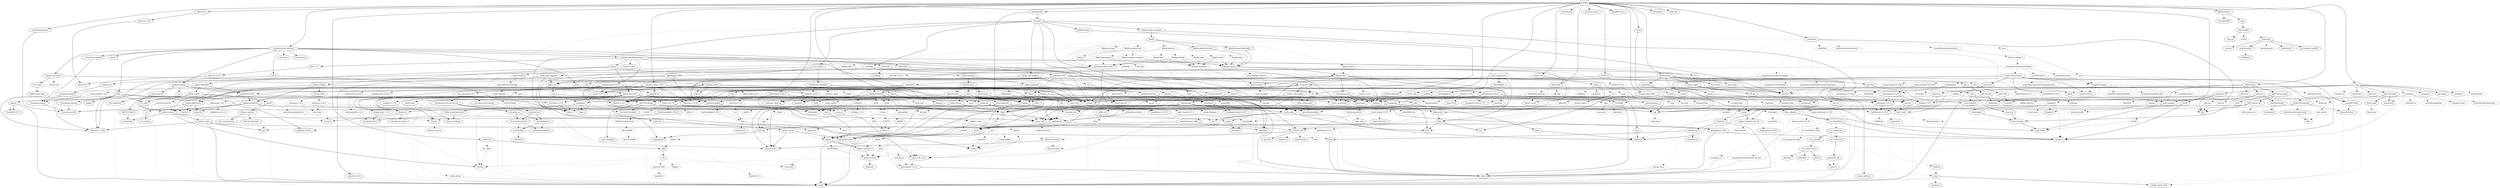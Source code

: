 digraph {
    0 [ label = "hermes" shape = box]
    1 [ label = "test_component" shape = box]
    2 [ label = "anyhow" ]
    3 [ label = "bip32" ]
    4 [ label = "bip39" ]
    5 [ label = "blake2b_simd" ]
    6 [ label = "blosc-src" ]
    7 [ label = "build-info" ]
    8 [ label = "cardano-blockchain-types" ]
    9 [ label = "cardano-chain-follower" ]
    10 [ label = "catalyst-types 0.0.6" ]
    11 [ label = "chrono" ]
    12 [ label = "chrono-tz" ]
    13 [ label = "clap" ]
    14 [ label = "console" ]
    15 [ label = "coset" ]
    16 [ label = "crossbeam-queue" ]
    17 [ label = "dashmap" ]
    18 [ label = "derive_more" ]
    19 [ label = "dirs 6.0.0" ]
    20 [ label = "ed25519-bip32" ]
    21 [ label = "ed25519-dalek" ]
    22 [ label = "hdf5-metno" ]
    23 [ label = "hermes-ipfs" ]
    24 [ label = "hex" ]
    25 [ label = "hex-literal" ]
    26 [ label = "hmac" ]
    27 [ label = "http-body-util" ]
    28 [ label = "hyper" ]
    29 [ label = "hyper-util" ]
    30 [ label = "iana-time-zone" ]
    31 [ label = "jsonschema" ]
    32 [ label = "libsqlite3-sys" ]
    33 [ label = "libtest-mimic" ]
    34 [ label = "num-traits" ]
    35 [ label = "num_cpus" ]
    36 [ label = "once_cell" ]
    37 [ label = "pbkdf2" ]
    38 [ label = "rand 0.9.2" ]
    39 [ label = "regex" ]
    40 [ label = "reqwest" ]
    41 [ label = "rustls 0.23.31" ]
    42 [ label = "rusty_ulid" ]
    43 [ label = "saffron" ]
    44 [ label = "serde" ]
    45 [ label = "serde_json" ]
    46 [ label = "sha2" ]
    47 [ label = "stringzilla" ]
    48 [ label = "temp-dir" ]
    49 [ label = "thiserror 2.0.16" ]
    50 [ label = "tokio" ]
    51 [ label = "tokio-rustls 0.26.2" ]
    52 [ label = "tracing" ]
    53 [ label = "tracing-subscriber" ]
    54 [ label = "url" ]
    55 [ label = "usvg" ]
    56 [ label = "uuid" ]
    57 [ label = "wasmtime" ]
    58 [ label = "webpki-roots 1.0.2" ]
    59 [ label = "x509-cert" ]
    60 [ label = "wit-bindgen" ]
    61 [ label = "bs58" ]
    62 [ label = "k256" style = dashed]
    63 [ label = "rand_core 0.6.4" ]
    64 [ label = "ripemd" ]
    65 [ label = "secp256k1" style = dashed]
    66 [ label = "subtle" ]
    67 [ label = "zeroize" ]
    68 [ label = "bitcoin_hashes" ]
    69 [ label = "unicode-normalization" style = dashed]
    70 [ label = "arrayref" ]
    71 [ label = "arrayvec" ]
    72 [ label = "constant_time_eq" ]
    73 [ label = "libz-sys" style = dashed]
    74 [ label = "lz4-sys" style = dashed]
    75 [ label = "zstd-sys" ]
    76 [ label = "bincode" style = dashed]
    77 [ label = "build-info-common" style = dashed]
    78 [ label = "catalyst-types 0.0.5" ]
    79 [ label = "cbork-utils" ]
    80 [ label = "dirs 5.0.1" ]
    81 [ label = "minicbor" ]
    82 [ label = "num-bigint" ]
    83 [ label = "ouroboros" ]
    84 [ label = "pallas" ]
    85 [ label = "strum 0.26.3" ]
    86 [ label = "cpu-time" ]
    87 [ label = "crossbeam-channel" ]
    88 [ label = "crossbeam-epoch" ]
    89 [ label = "crossbeam-skiplist" ]
    90 [ label = "futures" ]
    91 [ label = "hickory-resolver" ]
    92 [ label = "http" ]
    93 [ label = "humantime" ]
    94 [ label = "memx" ]
    95 [ label = "mithril-client" ]
    96 [ label = "moka" ]
    97 [ label = "pallas-crypto" ]
    98 [ label = "pallas-hardano" ]
    99 [ label = "rayon" ]
    100 [ label = "tar" ]
    101 [ label = "thiserror 1.0.69" ]
    102 [ label = "tracing-log" ]
    103 [ label = "ureq" ]
    104 [ label = "zstd" ]
    105 [ label = "base64-url" ]
    106 [ label = "fluent-uri" ]
    107 [ label = "orx-concurrent-vec" ]
    108 [ label = "strum 0.27.2" ]
    109 [ label = "phf" ]
    110 [ label = "clap_builder" ]
    111 [ label = "libc" ]
    112 [ label = "unicode-width" style = dashed]
    113 [ label = "ciborium" ]
    114 [ label = "ciborium-io" ]
    115 [ label = "crossbeam-utils" ]
    116 [ label = "cfg-if" ]
    117 [ label = "hashbrown 0.14.5" ]
    118 [ label = "lock_api" ]
    119 [ label = "parking_lot_core" ]
    120 [ label = "dirs-sys 0.5.0" ]
    121 [ label = "cryptoxide" ]
    122 [ label = "curve25519-dalek" ]
    123 [ label = "ed25519" ]
    124 [ label = "bitflags 2.9.3" ]
    125 [ label = "hdf5-metno-sys" ]
    126 [ label = "hdf5-metno-types" ]
    127 [ label = "lazy_static" ]
    128 [ label = "ndarray" ]
    129 [ label = "ipld-core" ]
    130 [ label = "rust-ipfs" ]
    131 [ label = "digest" ]
    132 [ label = "bytes" ]
    133 [ label = "futures-core" ]
    134 [ label = "http-body" ]
    135 [ label = "pin-project-lite" ]
    136 [ label = "atomic-waker" style = dashed]
    137 [ label = "futures-channel" ]
    138 [ label = "h2" style = dashed]
    139 [ label = "httparse" style = dashed]
    140 [ label = "httpdate" style = dashed]
    141 [ label = "itoa" ]
    142 [ label = "pin-utils" ]
    143 [ label = "smallvec" ]
    144 [ label = "want" style = dashed]
    145 [ label = "base64 0.22.1" ]
    146 [ label = "futures-util" ]
    147 [ label = "ipnet" ]
    148 [ label = "percent-encoding" ]
    149 [ label = "socket2 0.6.0" style = dashed]
    150 [ label = "tower-service" ]
    151 [ label = "ahash" ]
    152 [ label = "bytecount" ]
    153 [ label = "email_address" ]
    154 [ label = "fancy-regex" ]
    155 [ label = "fraction" ]
    156 [ label = "idna" ]
    157 [ label = "num-cmp" ]
    158 [ label = "referencing" ]
    159 [ label = "regex-syntax 0.8.6" ]
    160 [ label = "uuid-simd" ]
    161 [ label = "anstream" ]
    162 [ label = "anstyle" ]
    163 [ label = "escape8259" ]
    164 [ label = "critical-section" style = dashed]
    165 [ label = "portable-atomic" ]
    166 [ label = "rand_chacha 0.9.0" style = dashed]
    167 [ label = "rand_core 0.9.3" ]
    168 [ label = "aho-corasick" style = dashed]
    169 [ label = "memchr" ]
    170 [ label = "regex-automata 0.4.10" ]
    171 [ label = "serde_urlencoded" ]
    172 [ label = "sync_wrapper" ]
    173 [ label = "brotli" style = dashed]
    174 [ label = "brotli-decompressor" style = dashed]
    175 [ label = "log" ]
    176 [ label = "ring" style = dashed]
    177 [ label = "rustls-pki-types" ]
    178 [ label = "rustls-webpki 0.103.4" ]
    179 [ label = "zlib-rs" style = dashed]
    180 [ label = "rand 0.8.5" ]
    181 [ label = "time" style = dashed]
    182 [ label = "nom" ]
    183 [ label = "ryu" ]
    184 [ label = "mio" style = dashed]
    185 [ label = "parking_lot" ]
    186 [ label = "tracing-core" ]
    187 [ label = "matchers" style = dashed]
    188 [ label = "nu-ansi-term" style = dashed]
    189 [ label = "sharded-slab" style = dashed]
    190 [ label = "thread_local" style = dashed]
    191 [ label = "tracing-serde" style = dashed]
    192 [ label = "form_urlencoded" ]
    193 [ label = "data-url" ]
    194 [ label = "flate2" ]
    195 [ label = "fontdb" style = dashed]
    196 [ label = "imagesize" ]
    197 [ label = "kurbo" ]
    198 [ label = "pico-args" ]
    199 [ label = "roxmltree" ]
    200 [ label = "rustybuzz" style = dashed]
    201 [ label = "simplecss" ]
    202 [ label = "siphasher" ]
    203 [ label = "strict-num" ]
    204 [ label = "svgtypes" ]
    205 [ label = "tiny-skia-path" ]
    206 [ label = "unicode-bidi" style = dashed]
    207 [ label = "unicode-script" style = dashed]
    208 [ label = "unicode-vo" style = dashed]
    209 [ label = "xmlwriter" ]
    210 [ label = "addr2line" style = dashed]
    211 [ label = "bumpalo" ]
    212 [ label = "encoding_rs" style = dashed]
    213 [ label = "hashbrown 0.15.5" ]
    214 [ label = "indexmap 2.11.0" ]
    215 [ label = "object" ]
    216 [ label = "postcard" ]
    217 [ label = "pulley-interpreter" ]
    218 [ label = "semver" ]
    219 [ label = "target-lexicon" ]
    220 [ label = "wasmparser 0.235.0" ]
    221 [ label = "wasmtime-environ" ]
    222 [ label = "wasmtime-internal-asm-macros" style = dashed]
    223 [ label = "wasmtime-internal-component-util" style = dashed]
    224 [ label = "wasmtime-internal-cranelift" style = dashed]
    225 [ label = "wasmtime-internal-fiber" style = dashed]
    226 [ label = "wasmtime-internal-jit-icache-coherence" style = dashed]
    227 [ label = "wasmtime-internal-math" ]
    228 [ label = "wasmtime-internal-slab" style = dashed]
    229 [ label = "wasmtime-internal-unwinder" style = dashed]
    230 [ label = "wasmtime-internal-winch" style = dashed]
    231 [ label = "wat" style = dashed]
    232 [ label = "const-oid" ]
    233 [ label = "der" ]
    234 [ label = "spki" ]
    235 [ label = "tls_codec" style = dashed]
    236 [ label = "wit-bindgen-rt" ]
    237 [ label = "tinyvec" ]
    238 [ label = "ecdsa" style = dashed]
    239 [ label = "elliptic-curve" style = dashed]
    240 [ label = "signature" ]
    241 [ label = "getrandom 0.2.16" ]
    242 [ label = "secp256k1-sys" style = dashed]
    243 [ label = "bitcoin-internals" ]
    244 [ label = "hex-conservative" ]
    245 [ label = "unty" style = dashed]
    246 [ label = "fmmap" ]
    247 [ label = "dirs-sys 0.4.1" ]
    248 [ label = "half" ]
    249 [ label = "num-integer" ]
    250 [ label = "aliasable" ]
    251 [ label = "static_assertions" ]
    252 [ label = "pallas-addresses" ]
    253 [ label = "pallas-codec" ]
    254 [ label = "pallas-configs" ]
    255 [ label = "pallas-network" ]
    256 [ label = "pallas-primitives" ]
    257 [ label = "pallas-traverse" ]
    258 [ label = "pallas-txbuilder" ]
    259 [ label = "pallas-utxorpc" ]
    260 [ label = "futures-executor" style = dashed]
    261 [ label = "futures-io" ]
    262 [ label = "futures-sink" ]
    263 [ label = "futures-task" ]
    264 [ label = "hickory-proto" ]
    265 [ label = "lru-cache" ]
    266 [ label = "resolv-conf" style = dashed]
    267 [ label = "rustls 0.21.12" style = dashed]
    268 [ label = "tokio-rustls 0.24.1" style = dashed]
    269 [ label = "fnv" ]
    270 [ label = "flume" style = dashed]
    271 [ label = "slog" ]
    272 [ label = "tagptr" ]
    273 [ label = "binary-layout" ]
    274 [ label = "tap" ]
    275 [ label = "either" ]
    276 [ label = "rayon-core" ]
    277 [ label = "filetime" ]
    278 [ label = "rustls-native-certs" style = dashed]
    279 [ label = "webpki-roots 0.26.11" style = dashed]
    280 [ label = "zstd-safe" ]
    281 [ label = "borrow-or-share" ]
    282 [ label = "ref-cast" ]
    283 [ label = "orx-concurrent-option" ]
    284 [ label = "orx-fixed-vec" ]
    285 [ label = "orx-pinned-concurrent-col" ]
    286 [ label = "orx-pinned-vec" ]
    287 [ label = "orx-pseudo-default" ]
    288 [ label = "orx-split-vec" ]
    289 [ label = "phf_shared" ]
    290 [ label = "clap_lex" ]
    291 [ label = "strsim" style = dashed]
    292 [ label = "ciborium-ll" ]
    293 [ label = "scopeguard" ]
    294 [ label = "option-ext" ]
    295 [ label = "pkcs8" style = dashed]
    296 [ label = "hdf5-metno-src" style = dashed]
    297 [ label = "ascii" ]
    298 [ label = "matrixmultiply" ]
    299 [ label = "num-complex" ]
    300 [ label = "rawpointer" ]
    301 [ label = "cid" ]
    302 [ label = "serde_bytes" style = dashed]
    303 [ label = "async-rt" ]
    304 [ label = "async-stream" ]
    305 [ label = "asynchronous-codec" ]
    306 [ label = "futures-timeout" ]
    307 [ label = "hkdf" style = dashed]
    308 [ label = "ipld-dagpb" ]
    309 [ label = "libp2p-allow-block-list" ]
    310 [ label = "libp2p-connection-limits" ]
    311 [ label = "libp2p-relay-manager" ]
    312 [ label = "multibase" ]
    313 [ label = "multihash" ]
    314 [ label = "multihash-codetable" ]
    315 [ label = "multihash-derive" ]
    316 [ label = "p256" style = dashed]
    317 [ label = "pem" style = dashed]
    318 [ label = "pollable-map" ]
    319 [ label = "quick-protobuf" ]
    320 [ label = "quick-protobuf-codec" ]
    321 [ label = "rand_chacha 0.3.1" style = dashed]
    322 [ label = "rust-ipns" ]
    323 [ label = "rust-unixfs" ]
    324 [ label = "sec1" style = dashed]
    325 [ label = "serde_ipld_dagcbor" ]
    326 [ label = "serde_ipld_dagjson" ]
    327 [ label = "tracing-futures" ]
    328 [ label = "unsigned-varint 0.8.0" ]
    329 [ label = "web-time" ]
    330 [ label = "block-buffer" style = dashed]
    331 [ label = "crypto-common" ]
    332 [ label = "slab" style = dashed]
    333 [ label = "tokio-util" style = dashed]
    334 [ label = "try-lock" style = dashed]
    335 [ label = "getrandom 0.3.3" style = dashed]
    336 [ label = "zerocopy" ]
    337 [ label = "bit-set" ]
    338 [ label = "num" ]
    339 [ label = "idna_adapter" ]
    340 [ label = "utf8_iter" ]
    341 [ label = "outref" ]
    342 [ label = "vsimd" ]
    343 [ label = "anstyle-parse" ]
    344 [ label = "anstyle-query" style = dashed]
    345 [ label = "colorchoice" ]
    346 [ label = "is_terminal_polyfill" ]
    347 [ label = "utf8parse" ]
    348 [ label = "ppv-lite86" style = dashed]
    349 [ label = "alloc-no-stdlib" style = dashed]
    350 [ label = "alloc-stdlib" style = dashed]
    351 [ label = "value-bag" style = dashed]
    352 [ label = "untrusted" ]
    353 [ label = "deranged" style = dashed]
    354 [ label = "num-conv" style = dashed]
    355 [ label = "powerfmt" style = dashed]
    356 [ label = "time-core" style = dashed]
    357 [ label = "regex-automata 0.1.10" style = dashed]
    358 [ label = "overload" style = dashed]
    359 [ label = "crc32fast" ]
    360 [ label = "miniz_oxide" style = dashed]
    361 [ label = "memmap2" ]
    362 [ label = "slotmap" style = dashed]
    363 [ label = "ttf-parser" style = dashed]
    364 [ label = "euclid" style = dashed]
    365 [ label = "bytemuck" ]
    366 [ label = "core_maths" style = dashed]
    367 [ label = "unicode-bidi-mirroring" style = dashed]
    368 [ label = "unicode-ccc" style = dashed]
    369 [ label = "unicode-properties" style = dashed]
    370 [ label = "float-cmp" style = dashed]
    371 [ label = "gimli" ]
    372 [ label = "allocator-api2" style = dashed]
    373 [ label = "equivalent" ]
    374 [ label = "foldhash" style = dashed]
    375 [ label = "cobs" ]
    376 [ label = "embedded-io 0.4.0" style = dashed]
    377 [ label = "embedded-io 0.6.1" style = dashed]
    378 [ label = "cranelift-bitset" ]
    379 [ label = "cranelift-entity" ]
    380 [ label = "wasm-encoder 0.235.0" style = dashed]
    381 [ label = "wasmprinter" style = dashed]
    382 [ label = "cranelift-codegen" style = dashed]
    383 [ label = "cranelift-control" style = dashed]
    384 [ label = "cranelift-frontend" style = dashed]
    385 [ label = "cranelift-native" style = dashed]
    386 [ label = "itertools 0.14.0" style = dashed]
    387 [ label = "libm" ]
    388 [ label = "winch-codegen" style = dashed]
    389 [ label = "wast" style = dashed]
    390 [ label = "flagset" style = dashed]
    391 [ label = "pem-rfc7468" style = dashed]
    392 [ label = "base64ct" style = dashed]
    393 [ label = "tinyvec_macros" style = dashed]
    394 [ label = "rfc6979" style = dashed]
    395 [ label = "base16ct" style = dashed]
    396 [ label = "crypto-bigint" style = dashed]
    397 [ label = "ff" style = dashed]
    398 [ label = "generic-array" ]
    399 [ label = "group" style = dashed]
    400 [ label = "byteorder" ]
    401 [ label = "fs4" style = dashed]
    402 [ label = "parse-display" ]
    403 [ label = "base58" ]
    404 [ label = "bech32" ]
    405 [ label = "crc" ]
    406 [ label = "num-rational" ]
    407 [ label = "serde_with" ]
    408 [ label = "itertools 0.13.0" ]
    409 [ label = "socket2 0.5.10" ]
    410 [ label = "pallas-wallet" ]
    411 [ label = "pallas-applying" ]
    412 [ label = "prost-types" ]
    413 [ label = "utxorpc-spec" ]
    414 [ label = "data-encoding" ]
    415 [ label = "rustls-pemfile 1.0.4" style = dashed]
    416 [ label = "linked-hash-map" ]
    417 [ label = "rustls-webpki 0.101.7" style = dashed]
    418 [ label = "sct" style = dashed]
    419 [ label = "nanorand" style = dashed]
    420 [ label = "spin" style = dashed]
    421 [ label = "doc-comment" ]
    422 [ label = "crossbeam-deque" ]
    423 [ label = "rustls-pemfile 2.2.0" style = dashed]
    424 [ label = "orx-concurrent-iter" ]
    425 [ label = "orx-iterable" ]
    426 [ label = "core2" ]
    427 [ label = "pin-project" ]
    428 [ label = "libp2p-core" ]
    429 [ label = "libp2p-identity" ]
    430 [ label = "libp2p-swarm" ]
    431 [ label = "libp2p" ]
    432 [ label = "base-x" ]
    433 [ label = "data-encoding-macro" ]
    434 [ label = "blake2s_simd" style = dashed]
    435 [ label = "blake3" style = dashed]
    436 [ label = "sha1" style = dashed]
    437 [ label = "sha3" style = dashed]
    438 [ label = "strobe-rs" style = dashed]
    439 [ label = "primeorder" style = dashed]
    440 [ label = "cbor4ii 0.2.14" ]
    441 [ label = "typenum" ]
    442 [ label = "bit-vec" ]
    443 [ label = "num-iter" ]
    444 [ label = "icu_normalizer" ]
    445 [ label = "icu_properties" ]
    446 [ label = "regex-syntax 0.6.29" style = dashed]
    447 [ label = "adler2" style = dashed]
    448 [ label = "fallible-iterator" style = dashed]
    449 [ label = "stable_deref_trait" ]
    450 [ label = "leb128fmt" style = dashed]
    451 [ label = "termcolor" style = dashed]
    452 [ label = "cranelift-assembler-x64" style = dashed]
    453 [ label = "cranelift-bforest" style = dashed]
    454 [ label = "cranelift-codegen-shared" style = dashed]
    455 [ label = "regalloc2" style = dashed]
    456 [ label = "rustc-hash" style = dashed]
    457 [ label = "arbitrary" style = dashed]
    458 [ label = "wasm-encoder 0.238.0" style = dashed]
    459 [ label = "crc-catalog" ]
    460 [ label = "indexmap 1.9.3" style = dashed]
    461 [ label = "schemars 0.9.0" style = dashed]
    462 [ label = "schemars 1.0.4" style = dashed]
    463 [ label = "prost" ]
    464 [ label = "pbjson" ]
    465 [ label = "pbjson-types" ]
    466 [ label = "tonic" ]
    467 [ label = "base64 0.21.7" ]
    468 [ label = "orx-self-or" ]
    469 [ label = "futures-timer" ]
    470 [ label = "multiaddr" ]
    471 [ label = "multistream-select" ]
    472 [ label = "rw-stream-sink" ]
    473 [ label = "asn1_der" style = dashed]
    474 [ label = "lru" ]
    475 [ label = "wasm-bindgen-futures" style = dashed]
    476 [ label = "libp2p-autonat" style = dashed]
    477 [ label = "libp2p-dcutr" style = dashed]
    478 [ label = "libp2p-gossipsub" style = dashed]
    479 [ label = "libp2p-identify" style = dashed]
    480 [ label = "libp2p-kad" style = dashed]
    481 [ label = "libp2p-metrics" style = dashed]
    482 [ label = "libp2p-noise" style = dashed]
    483 [ label = "libp2p-ping" style = dashed]
    484 [ label = "libp2p-pnet" style = dashed]
    485 [ label = "libp2p-relay" style = dashed]
    486 [ label = "libp2p-rendezvous" style = dashed]
    487 [ label = "libp2p-request-response" style = dashed]
    488 [ label = "libp2p-yamux" style = dashed]
    489 [ label = "keccak" style = dashed]
    490 [ label = "bitflags 1.3.2" style = dashed]
    491 [ label = "icu_collections" ]
    492 [ label = "icu_normalizer_data" style = dashed]
    493 [ label = "icu_provider" ]
    494 [ label = "zerovec" ]
    495 [ label = "icu_locale_core" ]
    496 [ label = "icu_properties_data" style = dashed]
    497 [ label = "potential_utf" ]
    498 [ label = "zerotrie" ]
    499 [ label = "wasmparser 0.238.0" style = dashed]
    500 [ label = "hashbrown 0.12.3" style = dashed]
    501 [ label = "dyn-clone" style = dashed]
    502 [ label = "tokio-stream" ]
    503 [ label = "tower-layer" ]
    504 [ label = "gloo-timers" style = dashed]
    505 [ label = "send_wrapper" style = dashed]
    506 [ label = "unsigned-varint 0.7.2" ]
    507 [ label = "js-sys" style = dashed]
    508 [ label = "wasm-bindgen" style = dashed]
    509 [ label = "futures-bounded" style = dashed]
    510 [ label = "async-channel" style = dashed]
    511 [ label = "hashlink" style = dashed]
    512 [ label = "hex_fmt" style = dashed]
    513 [ label = "uint" style = dashed]
    514 [ label = "prometheus-client" style = dashed]
    515 [ label = "x25519-dalek" style = dashed]
    516 [ label = "salsa20" style = dashed]
    517 [ label = "bimap" style = dashed]
    518 [ label = "cbor4ii 0.3.3" style = dashed]
    519 [ label = "yamux 0.12.1" style = dashed]
    520 [ label = "yamux 0.13.6" style = dashed]
    521 [ label = "yoke" ]
    522 [ label = "zerofrom" ]
    523 [ label = "tinystr" ]
    524 [ label = "writeable" ]
    525 [ label = "litemap" ]
    526 [ label = "concurrent-queue" style = dashed]
    527 [ label = "event-listener-strategy" style = dashed]
    528 [ label = "crunchy" style = dashed]
    529 [ label = "dtoa" style = dashed]
    530 [ label = "cipher" style = dashed]
    531 [ label = "nohash-hasher" style = dashed]
    532 [ label = "event-listener" style = dashed]
    533 [ label = "inout" style = dashed]
    0 -> 3 [ ]
    0 -> 7 [ ]
    0 -> 9 [ ]
    0 -> 10 [ ]
    0 -> 12 [ ]
    0 -> 14 [ ]
    0 -> 15 [ ]
    0 -> 16 [ ]
    0 -> 19 [ ]
    0 -> 22 [ ]
    0 -> 23 [ ]
    0 -> 25 [ ]
    0 -> 29 [ ]
    0 -> 30 [ ]
    0 -> 31 [ ]
    0 -> 32 [ ]
    0 -> 33 [ ]
    0 -> 42 [ ]
    0 -> 43 [ ]
    0 -> 47 [ ]
    0 -> 48 [ ]
    0 -> 51 [ ]
    0 -> 53 [ ]
    0 -> 55 [ ]
    0 -> 57 [ ]
    0 -> 59 [ ]
    1 -> 45 [ ]
    1 -> 54 [ ]
    1 -> 60 [ ]
    3 -> 61 [ ]
    3 -> 62 [ style = dotted]
    3 -> 37 [ style = dotted]
    3 -> 64 [ ]
    3 -> 65 [ style = dotted]
    4 -> 68 [ ]
    4 -> 63 [ style = dotted]
    4 -> 44 [ style = dotted]
    4 -> 69 [ style = dotted]
    5 -> 70 [ ]
    5 -> 71 [ ]
    5 -> 72 [ ]
    6 -> 73 [ style = dotted]
    6 -> 74 [ style = dotted]
    6 -> 75 [ style = dotted]
    7 -> 76 [ style = dotted]
    7 -> 77 [ style = dotted]
    8 -> 2 [ ]
    8 -> 78 [ ]
    8 -> 79 [ ]
    8 -> 17 [ ]
    8 -> 80 [ ]
    8 -> 83 [ ]
    8 -> 84 [ ]
    8 -> 85 [ ]
    9 -> 8 [ ]
    9 -> 86 [ ]
    9 -> 89 [ ]
    9 -> 91 [ ]
    9 -> 93 [ ]
    9 -> 94 [ ]
    9 -> 95 [ ]
    9 -> 96 [ ]
    9 -> 98 [ ]
    9 -> 99 [ ]
    9 -> 102 [ ]
    9 -> 103 [ ]
    10 -> 105 [ ]
    10 -> 11 [ ]
    10 -> 21 [ ]
    10 -> 106 [ ]
    10 -> 81 [ ]
    10 -> 107 [ ]
    10 -> 108 [ ]
    10 -> 49 [ ]
    10 -> 52 [ ]
    10 -> 56 [ ]
    11 -> 34 [ ]
    11 -> 44 [ style = dotted]
    12 -> 11 [ ]
    12 -> 109 [ ]
    13 -> 110 [ ]
    14 -> 111 [ style = dotted]
    14 -> 36 [ style = dotted]
    14 -> 112 [ style = dotted]
    15 -> 113 [ ]
    16 -> 115 [ ]
    17 -> 115 [ ]
    17 -> 117 [ ]
    17 -> 118 [ ]
    17 -> 36 [ ]
    17 -> 119 [ ]
    19 -> 120 [ ]
    20 -> 121 [ ]
    21 -> 122 [ ]
    21 -> 123 [ ]
    21 -> 46 [ ]
    22 -> 124 [ ]
    22 -> 6 [ style = dotted]
    22 -> 126 [ ]
    22 -> 127 [ ]
    22 -> 128 [ ]
    23 -> 130 [ ]
    23 -> 50 [ ]
    26 -> 131 [ ]
    27 -> 133 [ ]
    27 -> 134 [ ]
    27 -> 135 [ ]
    28 -> 138 [ style = dotted]
    28 -> 134 [ ]
    28 -> 139 [ style = dotted]
    28 -> 140 [ style = dotted]
    28 -> 144 [ style = dotted]
    29 -> 145 [ style = dotted]
    29 -> 28 [ ]
    29 -> 147 [ style = dotted]
    29 -> 111 [ style = dotted]
    29 -> 148 [ style = dotted]
    29 -> 149 [ style = dotted]
    29 -> 150 [ style = dotted]
    31 -> 152 [ ]
    31 -> 153 [ ]
    31 -> 154 [ ]
    31 -> 155 [ ]
    31 -> 157 [ ]
    31 -> 158 [ ]
    31 -> 39 [ ]
    31 -> 40 [ style = dotted]
    31 -> 160 [ ]
    33 -> 13 [ ]
    33 -> 163 [ ]
    36 -> 164 [ style = dotted]
    36 -> 165 [ style = dotted]
    37 -> 26 [ style = dotted]
    38 -> 166 [ style = dotted]
    39 -> 170 [ ]
    40 -> 145 [ ]
    40 -> 146 [ style = dotted]
    40 -> 92 [ ]
    40 -> 45 [ style = dotted]
    40 -> 171 [ ]
    40 -> 172 [ ]
    40 -> 150 [ ]
    40 -> 54 [ ]
    41 -> 173 [ style = dotted]
    41 -> 175 [ style = dotted]
    41 -> 36 [ ]
    41 -> 178 [ ]
    41 -> 66 [ ]
    41 -> 179 [ style = dotted]
    42 -> 180 [ style = dotted]
    42 -> 181 [ style = dotted]
    43 -> 11 [ ]
    43 -> 182 [ ]
    45 -> 141 [ ]
    45 -> 169 [ ]
    45 -> 183 [ ]
    45 -> 44 [ ]
    46 -> 131 [ ]
    50 -> 132 [ style = dotted]
    50 -> 184 [ style = dotted]
    50 -> 185 [ style = dotted]
    50 -> 135 [ ]
    51 -> 41 [ ]
    51 -> 50 [ ]
    52 -> 175 [ style = dotted]
    52 -> 135 [ ]
    52 -> 186 [ ]
    53 -> 187 [ style = dotted]
    53 -> 188 [ style = dotted]
    53 -> 39 [ style = dotted]
    53 -> 45 [ style = dotted]
    53 -> 189 [ style = dotted]
    53 -> 143 [ style = dotted]
    53 -> 190 [ style = dotted]
    53 -> 181 [ style = dotted]
    53 -> 52 [ style = dotted]
    53 -> 102 [ style = dotted]
    53 -> 191 [ style = dotted]
    54 -> 192 [ ]
    54 -> 156 [ ]
    55 -> 145 [ ]
    55 -> 193 [ ]
    55 -> 194 [ ]
    55 -> 195 [ style = dotted]
    55 -> 196 [ ]
    55 -> 198 [ ]
    55 -> 199 [ ]
    55 -> 200 [ style = dotted]
    55 -> 201 [ ]
    55 -> 204 [ ]
    55 -> 205 [ ]
    55 -> 206 [ style = dotted]
    55 -> 208 [ style = dotted]
    55 -> 209 [ ]
    56 -> 44 [ style = dotted]
    57 -> 210 [ style = dotted]
    57 -> 212 [ style = dotted]
    57 -> 111 [ ]
    57 -> 36 [ style = dotted]
    57 -> 225 [ style = dotted]
    57 -> 226 [ style = dotted]
    57 -> 228 [ style = dotted]
    57 -> 229 [ style = dotted]
    57 -> 230 [ style = dotted]
    57 -> 231 [ style = dotted]
    58 -> 177 [ ]
    59 -> 234 [ ]
    59 -> 235 [ style = dotted]
    60 -> 236 [ ]
    61 -> 46 [ style = dotted]
    61 -> 237 [ style = dotted]
    62 -> 238 [ style = dotted]
    62 -> 36 [ style = dotted]
    62 -> 46 [ style = dotted]
    63 -> 241 [ style = dotted]
    64 -> 131 [ ]
    65 -> 242 [ style = dashed]
    68 -> 243 [ ]
    68 -> 244 [ ]
    69 -> 237 [ style = dashed]
    73 -> 111 [ style = dotted]
    74 -> 111 [ style = dashed]
    76 -> 44 [ style = dotted]
    76 -> 245 [ style = dashed]
    77 -> 11 [ style = dashed]
    77 -> 18 [ style = dashed]
    77 -> 218 [ style = dashed]
    78 -> 105 [ ]
    78 -> 5 [ ]
    78 -> 11 [ ]
    78 -> 21 [ ]
    78 -> 106 [ ]
    78 -> 246 [ ]
    78 -> 107 [ ]
    78 -> 97 [ ]
    78 -> 108 [ ]
    78 -> 49 [ ]
    78 -> 52 [ ]
    78 -> 56 [ ]
    79 -> 81 [ ]
    80 -> 247 [ ]
    81 -> 248 [ style = dotted]
    82 -> 249 [ ]
    83 -> 250 [ ]
    83 -> 251 [ ]
    84 -> 254 [ ]
    84 -> 255 [ ]
    84 -> 258 [ ]
    84 -> 259 [ ]
    87 -> 115 [ ]
    88 -> 115 [ ]
    89 -> 88 [ ]
    90 -> 260 [ style = dotted]
    91 -> 264 [ ]
    91 -> 265 [ ]
    91 -> 266 [ style = dotted]
    92 -> 132 [ ]
    92 -> 269 [ ]
    92 -> 141 [ ]
    95 -> 2 [ ]
    95 -> 11 [ ]
    95 -> 194 [ style = dotted]
    95 -> 270 [ style = dotted]
    95 -> 90 [ ]
    95 -> 40 [ ]
    95 -> 218 [ ]
    95 -> 271 [ ]
    95 -> 108 [ ]
    95 -> 100 [ style = dotted]
    95 -> 49 [ ]
    95 -> 50 [ ]
    95 -> 56 [ ]
    95 -> 104 [ style = dotted]
    96 -> 87 [ ]
    96 -> 88 [ ]
    96 -> 185 [ ]
    96 -> 165 [ ]
    96 -> 272 [ ]
    96 -> 101 [ ]
    96 -> 56 [ ]
    97 -> 121 [ ]
    97 -> 253 [ ]
    97 -> 63 [ ]
    97 -> 67 [ ]
    98 -> 273 [ ]
    98 -> 255 [ ]
    98 -> 257 [ ]
    98 -> 274 [ ]
    99 -> 275 [ ]
    99 -> 276 [ ]
    100 -> 277 [ ]
    102 -> 175 [ ]
    102 -> 186 [ ]
    103 -> 145 [ ]
    103 -> 194 [ style = dotted]
    103 -> 41 [ style = dotted]
    103 -> 278 [ style = dotted]
    103 -> 54 [ ]
    103 -> 279 [ style = dotted]
    104 -> 280 [ ]
    105 -> 145 [ ]
    106 -> 281 [ ]
    106 -> 282 [ ]
    106 -> 44 [ style = dotted]
    107 -> 283 [ ]
    107 -> 285 [ ]
    107 -> 44 [ style = dotted]
    109 -> 289 [ ]
    110 -> 161 [ style = dotted]
    110 -> 290 [ ]
    110 -> 291 [ style = dotted]
    113 -> 292 [ ]
    113 -> 44 [ ]
    117 -> 151 [ style = dotted]
    118 -> 293 [ ]
    119 -> 116 [ ]
    119 -> 143 [ ]
    120 -> 294 [ ]
    122 -> 131 [ style = dotted]
    123 -> 295 [ style = dotted]
    123 -> 44 [ style = dotted]
    123 -> 240 [ ]
    125 -> 296 [ style = dotted]
    125 -> 111 [ ]
    125 -> 185 [ ]
    126 -> 297 [ ]
    126 -> 125 [ ]
    128 -> 298 [ ]
    128 -> 299 [ ]
    128 -> 249 [ ]
    129 -> 301 [ ]
    130 -> 303 [ ]
    130 -> 304 [ ]
    130 -> 214 [ ]
    130 -> 311 [ ]
    130 -> 317 [ style = dotted]
    130 -> 318 [ ]
    130 -> 322 [ ]
    130 -> 323 [ ]
    130 -> 326 [ ]
    130 -> 327 [ ]
    131 -> 330 [ style = dotted]
    131 -> 232 [ style = dotted]
    131 -> 331 [ ]
    131 -> 66 [ style = dotted]
    132 -> 44 [ style = dotted]
    134 -> 92 [ ]
    137 -> 133 [ ]
    137 -> 262 [ style = dotted]
    138 -> 136 [ style = dashed]
    138 -> 92 [ style = dashed]
    138 -> 214 [ style = dashed]
    138 -> 333 [ style = dashed]
    138 -> 52 [ style = dashed]
    143 -> 44 [ style = dotted]
    144 -> 334 [ style = dashed]
    146 -> 137 [ style = dotted]
    146 -> 261 [ style = dotted]
    146 -> 263 [ ]
    146 -> 169 [ style = dotted]
    146 -> 135 [ ]
    146 -> 142 [ ]
    146 -> 332 [ style = dotted]
    151 -> 335 [ style = dotted]
    151 -> 44 [ style = dotted]
    151 -> 336 [ ]
    153 -> 44 [ style = dotted]
    154 -> 337 [ ]
    154 -> 170 [ ]
    155 -> 127 [ style = dotted]
    155 -> 338 [ ]
    156 -> 339 [ ]
    156 -> 340 [ ]
    158 -> 151 [ ]
    158 -> 106 [ ]
    158 -> 36 [ ]
    158 -> 185 [ ]
    158 -> 148 [ ]
    158 -> 45 [ ]
    160 -> 341 [ ]
    160 -> 56 [ style = dotted]
    160 -> 342 [ ]
    161 -> 162 [ ]
    161 -> 343 [ ]
    161 -> 344 [ style = dotted]
    161 -> 345 [ ]
    161 -> 346 [ ]
    166 -> 348 [ style = dashed]
    166 -> 167 [ style = dashed]
    167 -> 335 [ style = dotted]
    168 -> 169 [ style = dotted]
    170 -> 168 [ style = dotted]
    170 -> 159 [ style = dotted]
    171 -> 192 [ ]
    171 -> 141 [ ]
    171 -> 183 [ ]
    171 -> 44 [ ]
    172 -> 133 [ style = dotted]
    173 -> 174 [ style = dashed]
    174 -> 350 [ style = dotted]
    175 -> 351 [ style = dotted]
    176 -> 241 [ style = dashed]
    176 -> 352 [ style = dashed]
    177 -> 67 [ style = dotted]
    178 -> 176 [ style = dotted]
    178 -> 177 [ ]
    180 -> 321 [ style = dotted]
    181 -> 353 [ style = dashed]
    181 -> 141 [ style = dotted]
    181 -> 354 [ style = dashed]
    181 -> 356 [ style = dashed]
    182 -> 169 [ ]
    185 -> 118 [ ]
    185 -> 119 [ ]
    186 -> 36 [ style = dotted]
    187 -> 357 [ style = dashed]
    188 -> 358 [ style = dashed]
    189 -> 127 [ style = dashed]
    190 -> 116 [ style = dashed]
    191 -> 44 [ style = dashed]
    191 -> 186 [ style = dashed]
    192 -> 148 [ ]
    194 -> 359 [ ]
    194 -> 360 [ style = dotted]
    195 -> 175 [ style = dashed]
    195 -> 361 [ style = dotted]
    195 -> 362 [ style = dashed]
    195 -> 237 [ style = dashed]
    195 -> 363 [ style = dashed]
    197 -> 71 [ ]
    197 -> 364 [ style = dotted]
    197 -> 143 [ ]
    200 -> 124 [ style = dashed]
    200 -> 365 [ style = dashed]
    200 -> 175 [ style = dashed]
    200 -> 143 [ style = dashed]
    200 -> 363 [ style = dashed]
    200 -> 367 [ style = dashed]
    200 -> 368 [ style = dashed]
    200 -> 369 [ style = dashed]
    200 -> 207 [ style = dashed]
    201 -> 175 [ ]
    203 -> 370 [ style = dotted]
    204 -> 197 [ ]
    204 -> 202 [ ]
    205 -> 70 [ ]
    205 -> 365 [ ]
    205 -> 203 [ ]
    210 -> 371 [ style = dashed]
    211 -> 372 [ style = dotted]
    212 -> 116 [ style = dashed]
    213 -> 372 [ style = dotted]
    213 -> 373 [ style = dotted]
    213 -> 374 [ style = dotted]
    213 -> 44 [ style = dotted]
    214 -> 213 [ ]
    215 -> 359 [ style = dotted]
    215 -> 214 [ style = dotted]
    215 -> 169 [ ]
    216 -> 375 [ ]
    216 -> 376 [ style = dotted]
    216 -> 377 [ style = dotted]
    216 -> 44 [ ]
    217 -> 378 [ ]
    217 -> 175 [ ]
    217 -> 227 [ style = dotted]
    218 -> 44 [ style = dotted]
    220 -> 124 [ ]
    220 -> 214 [ style = dotted]
    220 -> 218 [ style = dotted]
    221 -> 379 [ ]
    221 -> 371 [ ]
    221 -> 175 [ ]
    221 -> 215 [ ]
    221 -> 216 [ ]
    221 -> 143 [ ]
    221 -> 219 [ ]
    221 -> 380 [ style = dotted]
    221 -> 381 [ style = dotted]
    221 -> 223 [ style = dotted]
    222 -> 116 [ style = dashed]
    224 -> 384 [ style = dashed]
    224 -> 385 [ style = dashed]
    224 -> 386 [ style = dashed]
    224 -> 221 [ style = dashed]
    225 -> 2 [ style = dashed]
    225 -> 222 [ style = dashed]
    226 -> 2 [ style = dashed]
    226 -> 116 [ style = dashed]
    227 -> 387 [ ]
    229 -> 2 [ style = dashed]
    229 -> 382 [ style = dotted]
    229 -> 215 [ style = dashed]
    230 -> 388 [ style = dashed]
    231 -> 389 [ style = dashed]
    233 -> 232 [ style = dotted]
    233 -> 390 [ style = dotted]
    233 -> 391 [ style = dotted]
    233 -> 67 [ style = dotted]
    234 -> 233 [ ]
    235 -> 67 [ style = dashed]
    236 -> 124 [ style = dotted]
    236 -> 90 [ style = dotted]
    236 -> 36 [ style = dotted]
    237 -> 393 [ style = dotted]
    238 -> 239 [ style = dashed]
    238 -> 394 [ style = dotted]
    238 -> 240 [ style = dashed]
    239 -> 396 [ style = dashed]
    239 -> 131 [ style = dotted]
    239 -> 399 [ style = dotted]
    239 -> 324 [ style = dotted]
    240 -> 131 [ style = dotted]
    241 -> 116 [ ]
    246 -> 400 [ ]
    246 -> 401 [ style = dotted]
    246 -> 361 [ ]
    246 -> 402 [ ]
    247 -> 294 [ ]
    248 -> 116 [ ]
    249 -> 34 [ ]
    252 -> 403 [ ]
    252 -> 404 [ ]
    252 -> 405 [ ]
    252 -> 97 [ ]
    253 -> 24 [ ]
    253 -> 81 [ ]
    253 -> 44 [ ]
    253 -> 101 [ ]
    254 -> 406 [ ]
    254 -> 252 [ ]
    254 -> 256 [ ]
    254 -> 407 [ ]
    255 -> 400 [ ]
    255 -> 408 [ ]
    255 -> 97 [ ]
    255 -> 180 [ ]
    255 -> 409 [ ]
    255 -> 50 [ ]
    255 -> 52 [ ]
    256 -> 403 [ ]
    256 -> 404 [ ]
    256 -> 175 [ ]
    256 -> 97 [ ]
    256 -> 45 [ style = dotted]
    257 -> 408 [ ]
    257 -> 252 [ ]
    257 -> 256 [ ]
    258 -> 257 [ ]
    258 -> 410 [ ]
    259 -> 411 [ ]
    259 -> 413 [ ]
    260 -> 146 [ style = dashed]
    260 -> 35 [ style = dotted]
    264 -> 414 [ ]
    264 -> 146 [ ]
    264 -> 147 [ ]
    264 -> 180 [ ]
    264 -> 415 [ style = dotted]
    264 -> 101 [ ]
    264 -> 237 [ ]
    264 -> 268 [ style = dotted]
    264 -> 52 [ ]
    264 -> 54 [ ]
    265 -> 416 [ ]
    267 -> 175 [ style = dotted]
    267 -> 417 [ style = dashed]
    267 -> 418 [ style = dashed]
    268 -> 267 [ style = dashed]
    268 -> 50 [ style = dashed]
    270 -> 133 [ style = dotted]
    270 -> 262 [ style = dotted]
    270 -> 419 [ style = dotted]
    270 -> 420 [ style = dashed]
    273 -> 421 [ ]
    276 -> 422 [ ]
    277 -> 116 [ ]
    278 -> 423 [ style = dashed]
    279 -> 58 [ style = dashed]
    280 -> 75 [ ]
    284 -> 424 [ ]
    284 -> 286 [ ]
    285 -> 284 [ ]
    285 -> 288 [ ]
    286 -> 425 [ ]
    286 -> 287 [ ]
    288 -> 424 [ ]
    288 -> 286 [ ]
    289 -> 202 [ ]
    292 -> 114 [ ]
    292 -> 248 [ ]
    295 -> 234 [ style = dashed]
    298 -> 300 [ ]
    299 -> 34 [ ]
    301 -> 312 [ style = dotted]
    301 -> 313 [ ]
    301 -> 302 [ style = dotted]
    302 -> 44 [ style = dashed]
    303 -> 90 [ ]
    303 -> 185 [ ]
    304 -> 133 [ ]
    304 -> 135 [ ]
    305 -> 132 [ ]
    305 -> 146 [ ]
    306 -> 90 [ ]
    306 -> 427 [ ]
    307 -> 26 [ style = dashed]
    308 -> 129 [ ]
    308 -> 319 [ ]
    308 -> 101 [ ]
    309 -> 430 [ ]
    310 -> 430 [ ]
    311 -> 2 [ ]
    311 -> 431 [ ]
    312 -> 432 [ ]
    312 -> 433 [ ]
    313 -> 426 [ ]
    313 -> 328 [ ]
    314 -> 5 [ style = dotted]
    314 -> 434 [ style = dotted]
    314 -> 435 [ style = dotted]
    314 -> 315 [ ]
    314 -> 64 [ style = dotted]
    314 -> 436 [ style = dotted]
    314 -> 46 [ style = dotted]
    314 -> 437 [ style = dotted]
    314 -> 438 [ style = dotted]
    315 -> 313 [ ]
    316 -> 238 [ style = dotted]
    316 -> 439 [ style = dotted]
    316 -> 46 [ style = dotted]
    317 -> 145 [ style = dashed]
    317 -> 44 [ style = dotted]
    318 -> 306 [ ]
    319 -> 400 [ ]
    320 -> 319 [ ]
    320 -> 101 [ ]
    320 -> 328 [ ]
    321 -> 348 [ style = dashed]
    321 -> 63 [ style = dashed]
    322 -> 11 [ ]
    322 -> 18 [ ]
    322 -> 429 [ style = dotted]
    322 -> 325 [ ]
    323 -> 275 [ ]
    323 -> 277 [ style = dotted]
    323 -> 308 [ ]
    323 -> 314 [ ]
    324 -> 395 [ style = dotted]
    324 -> 398 [ style = dotted]
    324 -> 295 [ style = dotted]
    324 -> 66 [ style = dotted]
    325 -> 440 [ ]
    325 -> 129 [ ]
    325 -> 293 [ ]
    326 -> 129 [ ]
    326 -> 45 [ ]
    327 -> 90 [ style = dotted]
    327 -> 427 [ style = dotted]
    327 -> 52 [ ]
    328 -> 305 [ style = dotted]
    330 -> 398 [ style = dashed]
    331 -> 398 [ ]
    331 -> 63 [ style = dotted]
    333 -> 146 [ style = dotted]
    333 -> 213 [ style = dotted]
    333 -> 50 [ style = dashed]
    335 -> 116 [ style = dashed]
    337 -> 442 [ ]
    338 -> 299 [ ]
    338 -> 443 [ ]
    338 -> 406 [ ]
    339 -> 444 [ ]
    343 -> 347 [ style = dotted]
    348 -> 336 [ style = dashed]
    350 -> 349 [ style = dashed]
    353 -> 355 [ style = dotted]
    353 -> 44 [ style = dotted]
    357 -> 446 [ style = dotted]
    359 -> 116 [ ]
    360 -> 447 [ style = dashed]
    363 -> 366 [ style = dotted]
    364 -> 34 [ style = dashed]
    366 -> 387 [ style = dashed]
    371 -> 448 [ style = dotted]
    371 -> 214 [ style = dotted]
    371 -> 449 [ style = dotted]
    375 -> 49 [ ]
    378 -> 44 [ style = dotted]
    379 -> 378 [ ]
    380 -> 450 [ style = dashed]
    380 -> 220 [ style = dotted]
    381 -> 2 [ style = dashed]
    381 -> 451 [ style = dashed]
    381 -> 220 [ style = dashed]
    382 -> 452 [ style = dashed]
    382 -> 453 [ style = dashed]
    382 -> 454 [ style = dashed]
    382 -> 383 [ style = dashed]
    382 -> 371 [ style = dotted]
    382 -> 217 [ style = dotted]
    382 -> 455 [ style = dashed]
    382 -> 219 [ style = dashed]
    383 -> 457 [ style = dotted]
    384 -> 382 [ style = dashed]
    385 -> 382 [ style = dashed]
    386 -> 275 [ style = dashed]
    388 -> 224 [ style = dashed]
    389 -> 211 [ style = dashed]
    389 -> 169 [ style = dashed]
    389 -> 112 [ style = dashed]
    389 -> 458 [ style = dashed]
    391 -> 392 [ style = dashed]
    394 -> 26 [ style = dashed]
    396 -> 398 [ style = dotted]
    396 -> 63 [ style = dotted]
    396 -> 66 [ style = dashed]
    397 -> 63 [ style = dashed]
    397 -> 66 [ style = dashed]
    398 -> 441 [ ]
    398 -> 67 [ style = dotted]
    399 -> 397 [ style = dashed]
    401 -> 50 [ style = dotted]
    402 -> 39 [ style = dotted]
    405 -> 459 [ ]
    406 -> 82 [ style = dotted]
    407 -> 145 [ style = dotted]
    407 -> 11 [ style = dotted]
    407 -> 24 [ style = dotted]
    407 -> 460 [ style = dotted]
    407 -> 214 [ style = dotted]
    407 -> 461 [ style = dotted]
    407 -> 462 [ style = dotted]
    407 -> 181 [ style = dotted]
    408 -> 275 [ ]
    410 -> 404 [ ]
    410 -> 4 [ ]
    410 -> 20 [ ]
    410 -> 97 [ ]
    410 -> 180 [ ]
    411 -> 11 [ ]
    411 -> 257 [ ]
    411 -> 180 [ ]
    412 -> 463 [ ]
    413 -> 465 [ ]
    413 -> 412 [ ]
    413 -> 466 [ ]
    415 -> 467 [ style = dashed]
    417 -> 176 [ style = dashed]
    418 -> 176 [ style = dashed]
    419 -> 241 [ style = dotted]
    420 -> 118 [ style = dotted]
    422 -> 88 [ ]
    423 -> 177 [ style = dashed]
    424 -> 425 [ ]
    424 -> 287 [ ]
    425 -> 468 [ ]
    426 -> 169 [ ]
    428 -> 275 [ ]
    428 -> 269 [ ]
    428 -> 469 [ ]
    428 -> 470 [ ]
    428 -> 471 [ ]
    428 -> 185 [ ]
    428 -> 472 [ ]
    428 -> 329 [ ]
    429 -> 473 [ style = dotted]
    429 -> 61 [ style = dotted]
    429 -> 21 [ style = dotted]
    429 -> 307 [ style = dotted]
    429 -> 62 [ style = dotted]
    429 -> 313 [ style = dotted]
    429 -> 316 [ style = dotted]
    429 -> 319 [ ]
    429 -> 180 [ style = dotted]
    429 -> 49 [ style = dotted]
    429 -> 52 [ ]
    430 -> 428 [ ]
    430 -> 474 [ ]
    430 -> 475 [ style = dotted]
    431 -> 309 [ ]
    431 -> 476 [ style = dotted]
    431 -> 310 [ ]
    431 -> 481 [ style = dotted]
    431 -> 482 [ style = dotted]
    431 -> 484 [ style = dotted]
    431 -> 486 [ style = dotted]
    431 -> 488 [ style = dotted]
    433 -> 414 [ ]
    434 -> 70 [ style = dashed]
    434 -> 71 [ style = dashed]
    434 -> 72 [ style = dashed]
    435 -> 70 [ style = dashed]
    435 -> 71 [ style = dashed]
    435 -> 116 [ style = dashed]
    435 -> 72 [ style = dashed]
    436 -> 131 [ style = dashed]
    437 -> 131 [ style = dashed]
    437 -> 489 [ style = dashed]
    438 -> 490 [ style = dashed]
    438 -> 400 [ style = dashed]
    438 -> 489 [ style = dashed]
    438 -> 66 [ style = dashed]
    438 -> 67 [ style = dashed]
    439 -> 239 [ style = dashed]
    440 -> 44 [ style = dotted]
    443 -> 249 [ ]
    444 -> 492 [ style = dotted]
    444 -> 445 [ style = dotted]
    444 -> 143 [ ]
    445 -> 491 [ ]
    445 -> 496 [ style = dotted]
    445 -> 493 [ ]
    453 -> 379 [ style = dashed]
    455 -> 211 [ style = dashed]
    455 -> 213 [ style = dashed]
    455 -> 175 [ style = dashed]
    455 -> 456 [ style = dashed]
    455 -> 143 [ style = dashed]
    458 -> 450 [ style = dashed]
    458 -> 499 [ style = dotted]
    460 -> 500 [ style = dashed]
    460 -> 44 [ style = dotted]
    461 -> 501 [ style = dashed]
    461 -> 282 [ style = dashed]
    461 -> 45 [ style = dashed]
    462 -> 501 [ style = dashed]
    462 -> 282 [ style = dashed]
    462 -> 45 [ style = dashed]
    463 -> 132 [ ]
    464 -> 467 [ ]
    464 -> 44 [ ]
    465 -> 11 [ ]
    465 -> 464 [ ]
    465 -> 463 [ ]
    466 -> 145 [ ]
    466 -> 27 [ ]
    466 -> 148 [ ]
    466 -> 427 [ ]
    466 -> 463 [ style = dotted]
    466 -> 502 [ ]
    466 -> 503 [ ]
    466 -> 150 [ ]
    466 -> 52 [ ]
    469 -> 504 [ style = dotted]
    469 -> 505 [ style = dotted]
    470 -> 70 [ ]
    470 -> 429 [ ]
    470 -> 312 [ ]
    470 -> 251 [ ]
    470 -> 54 [ style = dotted]
    471 -> 132 [ ]
    471 -> 90 [ ]
    471 -> 175 [ ]
    471 -> 427 [ ]
    471 -> 143 [ ]
    471 -> 506 [ ]
    472 -> 90 [ ]
    472 -> 427 [ ]
    472 -> 251 [ ]
    474 -> 213 [ style = dotted]
    475 -> 507 [ style = dashed]
    476 -> 487 [ style = dotted]
    476 -> 320 [ style = dashed]
    477 -> 509 [ style = dashed]
    477 -> 430 [ style = dashed]
    477 -> 320 [ style = dashed]
    478 -> 510 [ style = dashed]
    478 -> 145 [ style = dashed]
    478 -> 511 [ style = dashed]
    478 -> 512 [ style = dashed]
    478 -> 430 [ style = dashed]
    478 -> 320 [ style = dashed]
    478 -> 39 [ style = dashed]
    479 -> 509 [ style = dashed]
    479 -> 430 [ style = dashed]
    479 -> 320 [ style = dashed]
    480 -> 509 [ style = dashed]
    480 -> 430 [ style = dashed]
    480 -> 320 [ style = dashed]
    480 -> 513 [ style = dashed]
    481 -> 477 [ style = dotted]
    481 -> 478 [ style = dotted]
    481 -> 479 [ style = dotted]
    481 -> 480 [ style = dotted]
    481 -> 483 [ style = dotted]
    481 -> 485 [ style = dotted]
    481 -> 514 [ style = dashed]
    482 -> 428 [ style = dashed]
    482 -> 515 [ style = dashed]
    483 -> 430 [ style = dashed]
    484 -> 90 [ style = dashed]
    484 -> 427 [ style = dashed]
    484 -> 180 [ style = dashed]
    484 -> 516 [ style = dashed]
    484 -> 437 [ style = dashed]
    484 -> 52 [ style = dashed]
    485 -> 509 [ style = dashed]
    485 -> 430 [ style = dashed]
    485 -> 320 [ style = dashed]
    486 -> 517 [ style = dashed]
    486 -> 487 [ style = dashed]
    486 -> 320 [ style = dashed]
    487 -> 518 [ style = dotted]
    487 -> 509 [ style = dashed]
    487 -> 430 [ style = dashed]
    487 -> 45 [ style = dotted]
    488 -> 428 [ style = dashed]
    488 -> 519 [ style = dashed]
    488 -> 520 [ style = dashed]
    491 -> 497 [ ]
    493 -> 495 [ ]
    493 -> 498 [ style = dotted]
    494 -> 521 [ style = dotted]
    495 -> 525 [ ]
    495 -> 523 [ ]
    495 -> 524 [ ]
    497 -> 494 [ style = dotted]
    498 -> 521 [ style = dotted]
    499 -> 124 [ style = dashed]
    499 -> 214 [ style = dotted]
    499 -> 218 [ style = dotted]
    502 -> 133 [ ]
    502 -> 50 [ ]
    504 -> 137 [ style = dotted]
    504 -> 507 [ style = dashed]
    507 -> 508 [ style = dashed]
    508 -> 116 [ style = dashed]
    508 -> 36 [ style = dashed]
    509 -> 469 [ style = dashed]
    509 -> 146 [ style = dashed]
    510 -> 527 [ style = dashed]
    510 -> 133 [ style = dashed]
    511 -> 117 [ style = dashed]
    513 -> 400 [ style = dashed]
    513 -> 528 [ style = dashed]
    513 -> 24 [ style = dashed]
    513 -> 251 [ style = dashed]
    514 -> 529 [ style = dashed]
    514 -> 141 [ style = dashed]
    514 -> 185 [ style = dashed]
    515 -> 122 [ style = dashed]
    515 -> 44 [ style = dotted]
    516 -> 530 [ style = dashed]
    518 -> 44 [ style = dotted]
    519 -> 90 [ style = dashed]
    519 -> 175 [ style = dashed]
    519 -> 531 [ style = dashed]
    519 -> 185 [ style = dashed]
    519 -> 427 [ style = dashed]
    519 -> 180 [ style = dashed]
    519 -> 251 [ style = dashed]
    520 -> 90 [ style = dashed]
    520 -> 175 [ style = dashed]
    520 -> 531 [ style = dashed]
    520 -> 185 [ style = dashed]
    520 -> 427 [ style = dashed]
    520 -> 38 [ style = dashed]
    520 -> 251 [ style = dashed]
    520 -> 329 [ style = dashed]
    521 -> 44 [ style = dotted]
    521 -> 449 [ ]
    521 -> 522 [ style = dotted]
    523 -> 494 [ style = dotted]
    526 -> 115 [ style = dashed]
    527 -> 532 [ style = dashed]
    530 -> 331 [ style = dashed]
    530 -> 533 [ style = dashed]
    532 -> 526 [ style = dashed]
    532 -> 135 [ style = dashed]
    533 -> 398 [ style = dashed]
}

